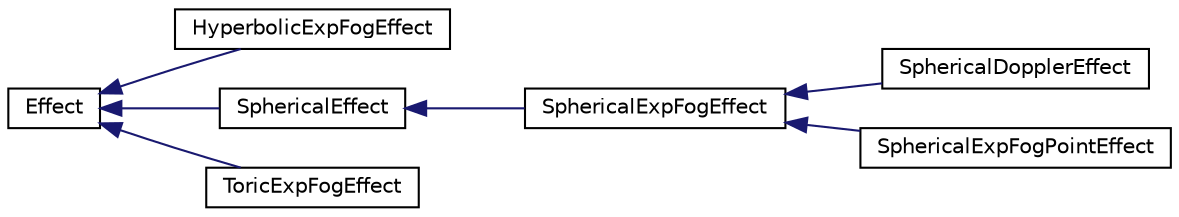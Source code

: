 digraph "Graphical Class Hierarchy"
{
 // LATEX_PDF_SIZE
  edge [fontname="Helvetica",fontsize="10",labelfontname="Helvetica",labelfontsize="10"];
  node [fontname="Helvetica",fontsize="10",shape=record];
  rankdir="LR";
  Node0 [label="Effect",height=0.2,width=0.4,color="black", fillcolor="white", style="filled",URL="$class_effect.html",tooltip=" "];
  Node0 -> Node1 [dir="back",color="midnightblue",fontsize="10",style="solid",fontname="Helvetica"];
  Node1 [label="HyperbolicExpFogEffect",height=0.2,width=0.4,color="black", fillcolor="white", style="filled",URL="$class_hyperbolic_exp_fog_effect.html",tooltip=" "];
  Node0 -> Node2 [dir="back",color="midnightblue",fontsize="10",style="solid",fontname="Helvetica"];
  Node2 [label="SphericalEffect",height=0.2,width=0.4,color="black", fillcolor="white", style="filled",URL="$class_spherical_effect.html",tooltip=" "];
  Node2 -> Node3 [dir="back",color="midnightblue",fontsize="10",style="solid",fontname="Helvetica"];
  Node3 [label="SphericalExpFogEffect",height=0.2,width=0.4,color="black", fillcolor="white", style="filled",URL="$class_spherical_exp_fog_effect.html",tooltip=" "];
  Node3 -> Node4 [dir="back",color="midnightblue",fontsize="10",style="solid",fontname="Helvetica"];
  Node4 [label="SphericalDopplerEffect",height=0.2,width=0.4,color="black", fillcolor="white", style="filled",URL="$class_spherical_doppler_effect.html",tooltip=" "];
  Node3 -> Node5 [dir="back",color="midnightblue",fontsize="10",style="solid",fontname="Helvetica"];
  Node5 [label="SphericalExpFogPointEffect",height=0.2,width=0.4,color="black", fillcolor="white", style="filled",URL="$class_spherical_exp_fog_point_effect.html",tooltip=" "];
  Node0 -> Node6 [dir="back",color="midnightblue",fontsize="10",style="solid",fontname="Helvetica"];
  Node6 [label="ToricExpFogEffect",height=0.2,width=0.4,color="black", fillcolor="white", style="filled",URL="$class_toric_exp_fog_effect.html",tooltip=" "];
}
